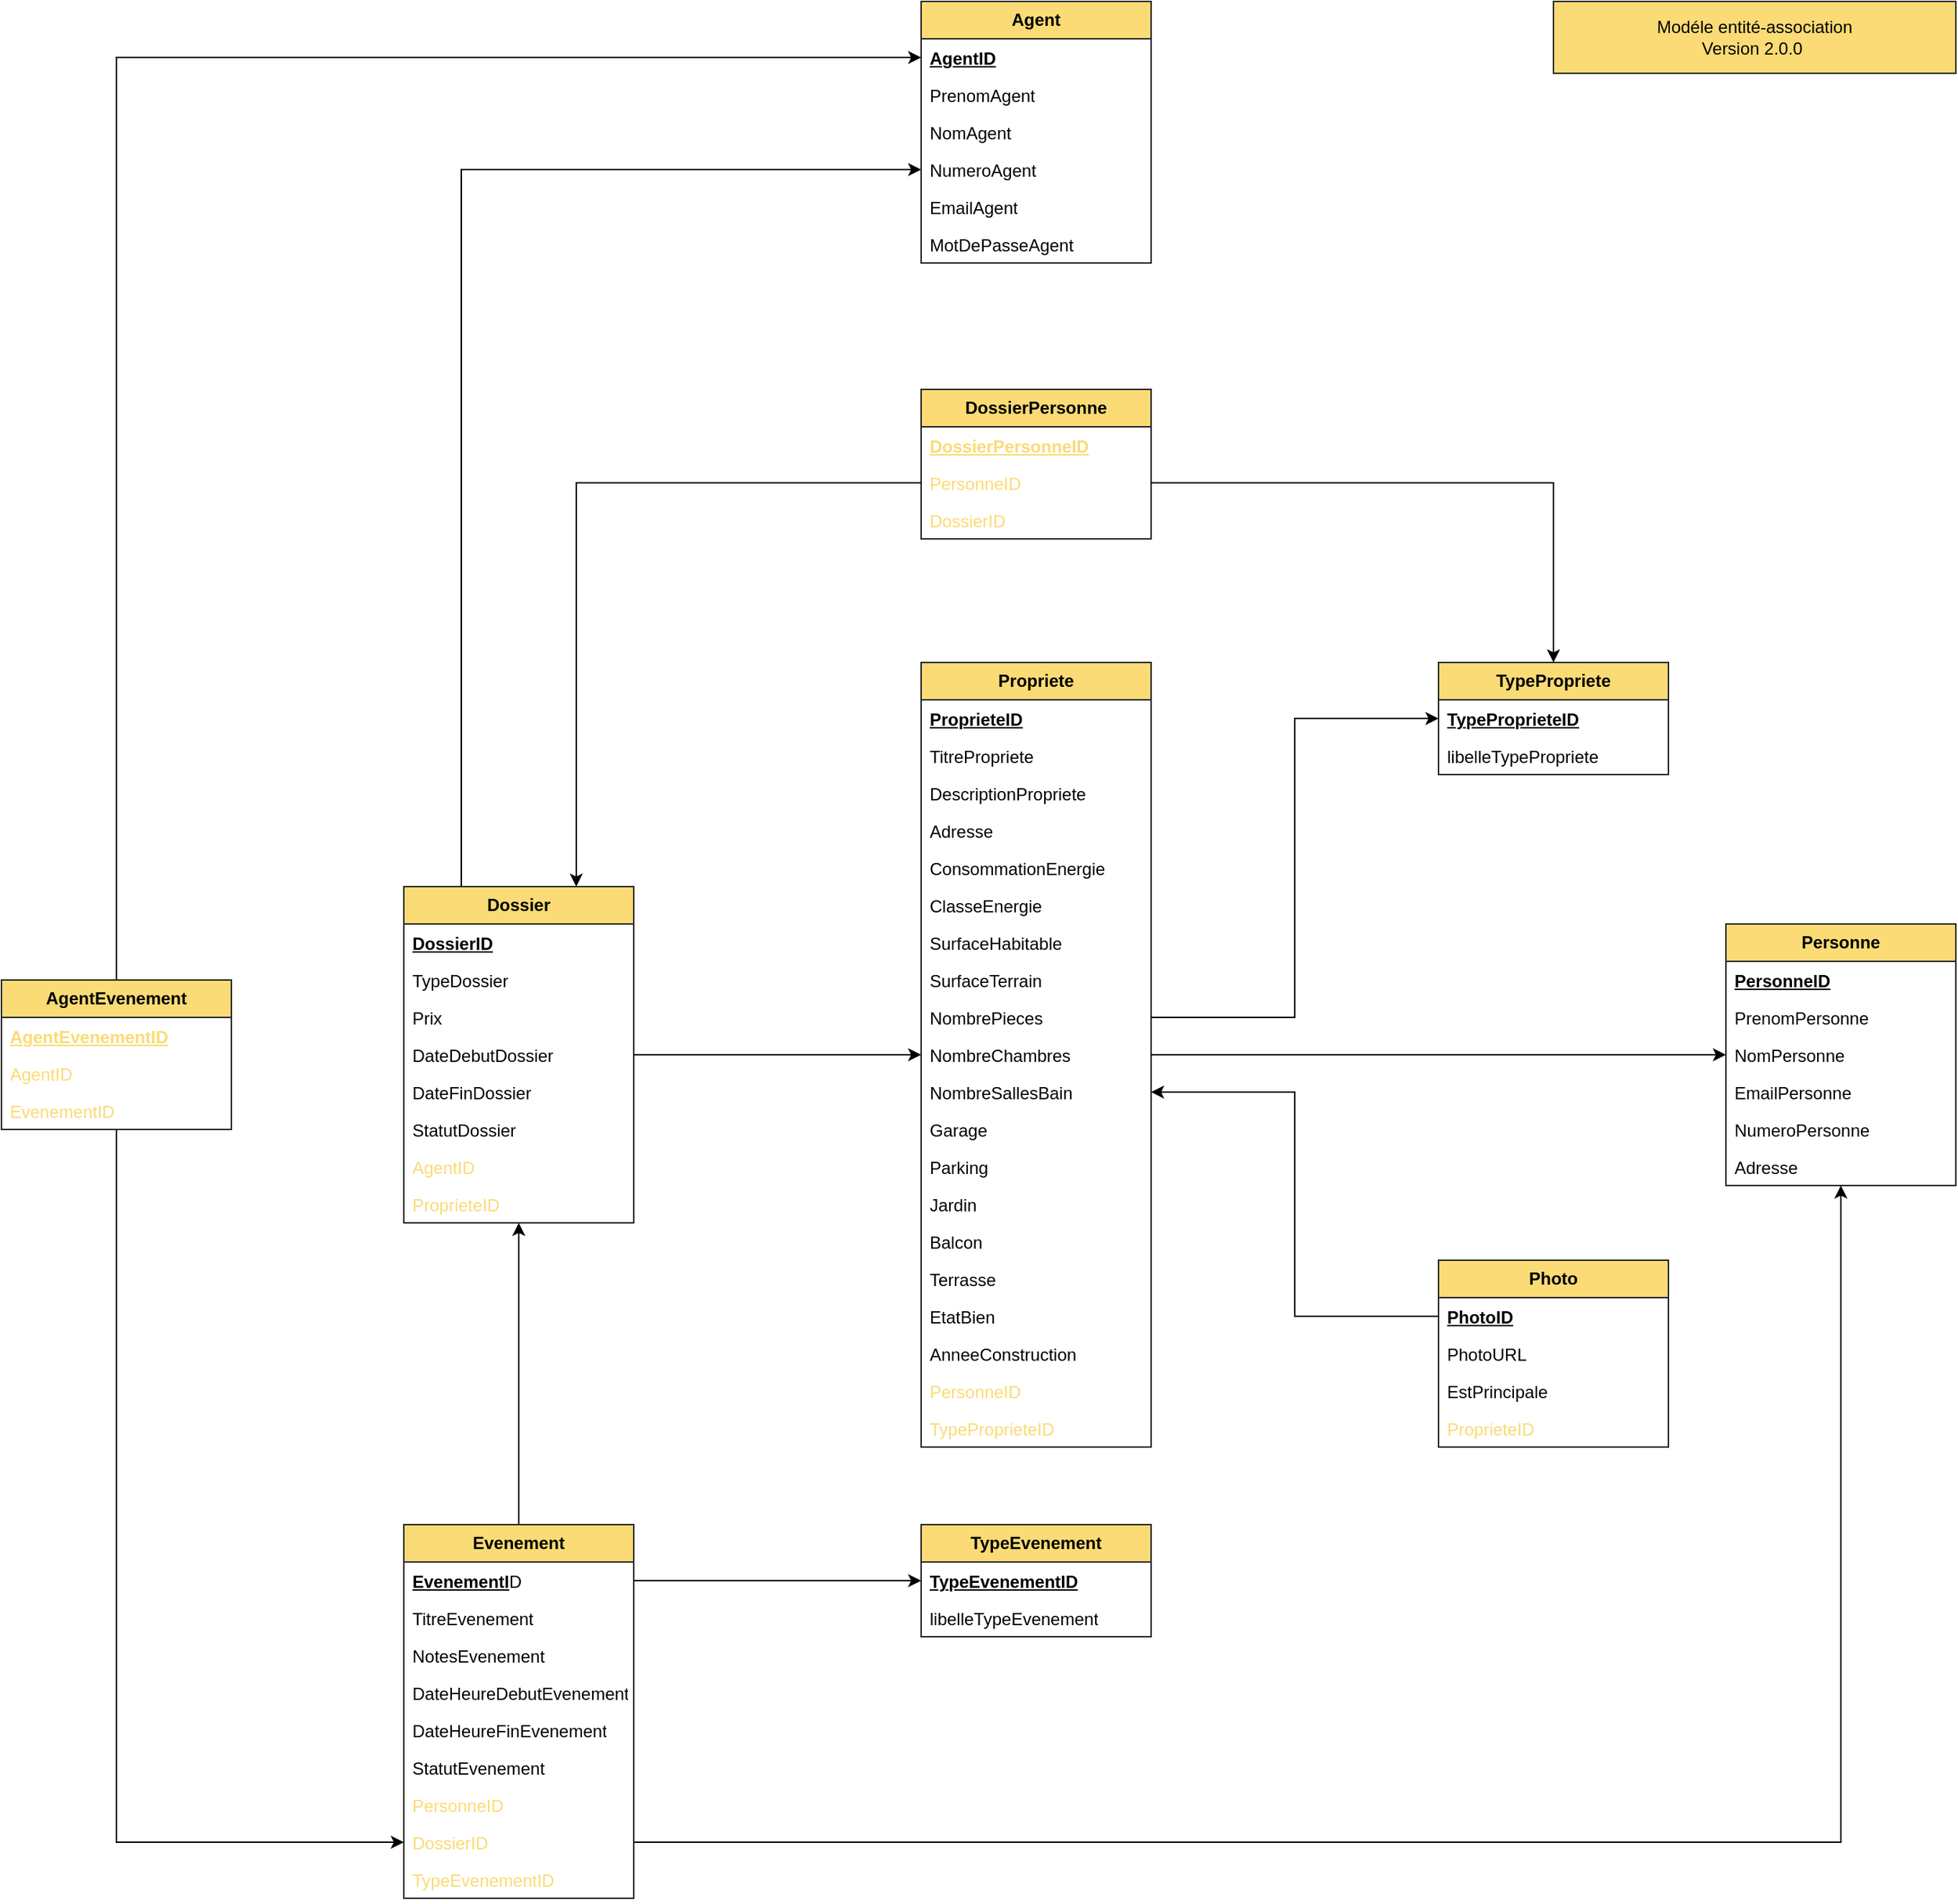 <mxfile version="28.2.8">
  <diagram name="Page-1" id="r_aBiDpRuZcN3SuQjWWF">
    <mxGraphModel dx="5704" dy="2195" grid="1" gridSize="10" guides="1" tooltips="1" connect="1" arrows="1" fold="1" page="1" pageScale="1" pageWidth="1654" pageHeight="1169" math="0" shadow="0">
      <root>
        <mxCell id="0" />
        <mxCell id="1" parent="0" />
        <mxCell id="YcBM6duPuS-zIyn06veA-122" value="Modéle entité-association&lt;div&gt;Version 2.0.0&amp;nbsp;&lt;/div&gt;" style="html=1;whiteSpace=wrap;fillColor=light-dark(#fadb75, #ededed);strokeColor=light-dark(#272629, #ededed);" parent="1" vertex="1">
          <mxGeometry x="1200" y="1240" width="280" height="50" as="geometry" />
        </mxCell>
        <mxCell id="d_u-ACmsa0czZYW_iE1Z-1" value="&lt;b&gt;Propriete&lt;/b&gt;" style="swimlane;fontStyle=0;childLayout=stackLayout;horizontal=1;startSize=26;fillColor=#FADB75;horizontalStack=0;resizeParent=1;resizeParentMax=0;resizeLast=0;collapsible=1;marginBottom=0;whiteSpace=wrap;html=1;strokeColor=#272629;" vertex="1" parent="1">
          <mxGeometry x="760" y="1700" width="160" height="546" as="geometry" />
        </mxCell>
        <mxCell id="d_u-ACmsa0czZYW_iE1Z-2" value="&lt;u&gt;&lt;b&gt;ProprieteID&lt;/b&gt;&lt;/u&gt;" style="text;strokeColor=none;fillColor=none;align=left;verticalAlign=top;spacingLeft=4;spacingRight=4;overflow=hidden;rotatable=0;points=[[0,0.5],[1,0.5]];portConstraint=eastwest;whiteSpace=wrap;html=1;" vertex="1" parent="d_u-ACmsa0czZYW_iE1Z-1">
          <mxGeometry y="26" width="160" height="26" as="geometry" />
        </mxCell>
        <mxCell id="d_u-ACmsa0czZYW_iE1Z-3" value="TitrePropriete" style="text;strokeColor=none;fillColor=none;align=left;verticalAlign=top;spacingLeft=4;spacingRight=4;overflow=hidden;rotatable=0;points=[[0,0.5],[1,0.5]];portConstraint=eastwest;whiteSpace=wrap;html=1;" vertex="1" parent="d_u-ACmsa0czZYW_iE1Z-1">
          <mxGeometry y="52" width="160" height="26" as="geometry" />
        </mxCell>
        <mxCell id="d_u-ACmsa0czZYW_iE1Z-4" value="DescriptionPropriete" style="text;strokeColor=none;fillColor=none;align=left;verticalAlign=top;spacingLeft=4;spacingRight=4;overflow=hidden;rotatable=0;points=[[0,0.5],[1,0.5]];portConstraint=eastwest;whiteSpace=wrap;html=1;" vertex="1" parent="d_u-ACmsa0czZYW_iE1Z-1">
          <mxGeometry y="78" width="160" height="26" as="geometry" />
        </mxCell>
        <mxCell id="d_u-ACmsa0czZYW_iE1Z-5" value="Adresse" style="text;strokeColor=none;fillColor=none;align=left;verticalAlign=top;spacingLeft=4;spacingRight=4;overflow=hidden;rotatable=0;points=[[0,0.5],[1,0.5]];portConstraint=eastwest;whiteSpace=wrap;html=1;" vertex="1" parent="d_u-ACmsa0czZYW_iE1Z-1">
          <mxGeometry y="104" width="160" height="26" as="geometry" />
        </mxCell>
        <mxCell id="d_u-ACmsa0czZYW_iE1Z-6" value="ConsommationEnergie" style="text;strokeColor=none;fillColor=none;align=left;verticalAlign=top;spacingLeft=4;spacingRight=4;overflow=hidden;rotatable=0;points=[[0,0.5],[1,0.5]];portConstraint=eastwest;whiteSpace=wrap;html=1;" vertex="1" parent="d_u-ACmsa0czZYW_iE1Z-1">
          <mxGeometry y="130" width="160" height="26" as="geometry" />
        </mxCell>
        <mxCell id="d_u-ACmsa0czZYW_iE1Z-7" value="ClasseEnergie" style="text;strokeColor=none;fillColor=none;align=left;verticalAlign=top;spacingLeft=4;spacingRight=4;overflow=hidden;rotatable=0;points=[[0,0.5],[1,0.5]];portConstraint=eastwest;whiteSpace=wrap;html=1;" vertex="1" parent="d_u-ACmsa0czZYW_iE1Z-1">
          <mxGeometry y="156" width="160" height="26" as="geometry" />
        </mxCell>
        <mxCell id="d_u-ACmsa0czZYW_iE1Z-8" value="SurfaceHabitable" style="text;strokeColor=none;fillColor=none;align=left;verticalAlign=top;spacingLeft=4;spacingRight=4;overflow=hidden;rotatable=0;points=[[0,0.5],[1,0.5]];portConstraint=eastwest;whiteSpace=wrap;html=1;" vertex="1" parent="d_u-ACmsa0czZYW_iE1Z-1">
          <mxGeometry y="182" width="160" height="26" as="geometry" />
        </mxCell>
        <mxCell id="d_u-ACmsa0czZYW_iE1Z-9" value="SurfaceTerrain" style="text;strokeColor=none;fillColor=none;align=left;verticalAlign=top;spacingLeft=4;spacingRight=4;overflow=hidden;rotatable=0;points=[[0,0.5],[1,0.5]];portConstraint=eastwest;whiteSpace=wrap;html=1;" vertex="1" parent="d_u-ACmsa0czZYW_iE1Z-1">
          <mxGeometry y="208" width="160" height="26" as="geometry" />
        </mxCell>
        <mxCell id="d_u-ACmsa0czZYW_iE1Z-10" value="NombrePieces" style="text;strokeColor=none;fillColor=none;align=left;verticalAlign=top;spacingLeft=4;spacingRight=4;overflow=hidden;rotatable=0;points=[[0,0.5],[1,0.5]];portConstraint=eastwest;whiteSpace=wrap;html=1;" vertex="1" parent="d_u-ACmsa0czZYW_iE1Z-1">
          <mxGeometry y="234" width="160" height="26" as="geometry" />
        </mxCell>
        <mxCell id="d_u-ACmsa0czZYW_iE1Z-11" value="NombreChambres" style="text;strokeColor=none;fillColor=none;align=left;verticalAlign=top;spacingLeft=4;spacingRight=4;overflow=hidden;rotatable=0;points=[[0,0.5],[1,0.5]];portConstraint=eastwest;whiteSpace=wrap;html=1;" vertex="1" parent="d_u-ACmsa0czZYW_iE1Z-1">
          <mxGeometry y="260" width="160" height="26" as="geometry" />
        </mxCell>
        <mxCell id="d_u-ACmsa0czZYW_iE1Z-12" value="NombreSallesBain" style="text;strokeColor=none;fillColor=none;align=left;verticalAlign=top;spacingLeft=4;spacingRight=4;overflow=hidden;rotatable=0;points=[[0,0.5],[1,0.5]];portConstraint=eastwest;whiteSpace=wrap;html=1;" vertex="1" parent="d_u-ACmsa0czZYW_iE1Z-1">
          <mxGeometry y="286" width="160" height="26" as="geometry" />
        </mxCell>
        <mxCell id="d_u-ACmsa0czZYW_iE1Z-13" value="Garage" style="text;strokeColor=none;fillColor=none;align=left;verticalAlign=top;spacingLeft=4;spacingRight=4;overflow=hidden;rotatable=0;points=[[0,0.5],[1,0.5]];portConstraint=eastwest;whiteSpace=wrap;html=1;" vertex="1" parent="d_u-ACmsa0czZYW_iE1Z-1">
          <mxGeometry y="312" width="160" height="26" as="geometry" />
        </mxCell>
        <mxCell id="d_u-ACmsa0czZYW_iE1Z-14" value="Parking" style="text;strokeColor=none;fillColor=none;align=left;verticalAlign=top;spacingLeft=4;spacingRight=4;overflow=hidden;rotatable=0;points=[[0,0.5],[1,0.5]];portConstraint=eastwest;whiteSpace=wrap;html=1;" vertex="1" parent="d_u-ACmsa0czZYW_iE1Z-1">
          <mxGeometry y="338" width="160" height="26" as="geometry" />
        </mxCell>
        <mxCell id="d_u-ACmsa0czZYW_iE1Z-15" value="Jardin" style="text;strokeColor=none;fillColor=none;align=left;verticalAlign=top;spacingLeft=4;spacingRight=4;overflow=hidden;rotatable=0;points=[[0,0.5],[1,0.5]];portConstraint=eastwest;whiteSpace=wrap;html=1;" vertex="1" parent="d_u-ACmsa0czZYW_iE1Z-1">
          <mxGeometry y="364" width="160" height="26" as="geometry" />
        </mxCell>
        <mxCell id="d_u-ACmsa0czZYW_iE1Z-16" value="Balcon" style="text;strokeColor=none;fillColor=none;align=left;verticalAlign=top;spacingLeft=4;spacingRight=4;overflow=hidden;rotatable=0;points=[[0,0.5],[1,0.5]];portConstraint=eastwest;whiteSpace=wrap;html=1;" vertex="1" parent="d_u-ACmsa0czZYW_iE1Z-1">
          <mxGeometry y="390" width="160" height="26" as="geometry" />
        </mxCell>
        <mxCell id="d_u-ACmsa0czZYW_iE1Z-17" value="Terrasse" style="text;strokeColor=none;fillColor=none;align=left;verticalAlign=top;spacingLeft=4;spacingRight=4;overflow=hidden;rotatable=0;points=[[0,0.5],[1,0.5]];portConstraint=eastwest;whiteSpace=wrap;html=1;" vertex="1" parent="d_u-ACmsa0czZYW_iE1Z-1">
          <mxGeometry y="416" width="160" height="26" as="geometry" />
        </mxCell>
        <mxCell id="d_u-ACmsa0czZYW_iE1Z-18" value="EtatBien" style="text;strokeColor=none;fillColor=none;align=left;verticalAlign=top;spacingLeft=4;spacingRight=4;overflow=hidden;rotatable=0;points=[[0,0.5],[1,0.5]];portConstraint=eastwest;whiteSpace=wrap;html=1;" vertex="1" parent="d_u-ACmsa0czZYW_iE1Z-1">
          <mxGeometry y="442" width="160" height="26" as="geometry" />
        </mxCell>
        <mxCell id="d_u-ACmsa0czZYW_iE1Z-19" value="AnneeConstruction" style="text;strokeColor=none;fillColor=none;align=left;verticalAlign=top;spacingLeft=4;spacingRight=4;overflow=hidden;rotatable=0;points=[[0,0.5],[1,0.5]];portConstraint=eastwest;whiteSpace=wrap;html=1;" vertex="1" parent="d_u-ACmsa0czZYW_iE1Z-1">
          <mxGeometry y="468" width="160" height="26" as="geometry" />
        </mxCell>
        <mxCell id="d_u-ACmsa0czZYW_iE1Z-20" value="&lt;font style=&quot;color: rgb(250, 219, 117);&quot;&gt;PersonneID&lt;/font&gt;" style="text;strokeColor=none;fillColor=none;align=left;verticalAlign=top;spacingLeft=4;spacingRight=4;overflow=hidden;rotatable=0;points=[[0,0.5],[1,0.5]];portConstraint=eastwest;whiteSpace=wrap;html=1;" vertex="1" parent="d_u-ACmsa0czZYW_iE1Z-1">
          <mxGeometry y="494" width="160" height="26" as="geometry" />
        </mxCell>
        <mxCell id="d_u-ACmsa0czZYW_iE1Z-22" value="&lt;font style=&quot;color: rgb(250, 219, 117);&quot;&gt;TypeProprieteID&lt;/font&gt;" style="text;strokeColor=none;fillColor=none;align=left;verticalAlign=top;spacingLeft=4;spacingRight=4;overflow=hidden;rotatable=0;points=[[0,0.5],[1,0.5]];portConstraint=eastwest;whiteSpace=wrap;html=1;" vertex="1" parent="d_u-ACmsa0czZYW_iE1Z-1">
          <mxGeometry y="520" width="160" height="26" as="geometry" />
        </mxCell>
        <mxCell id="d_u-ACmsa0czZYW_iE1Z-72" style="edgeStyle=orthogonalEdgeStyle;rounded=0;orthogonalLoop=1;jettySize=auto;html=1;entryX=0.5;entryY=0;entryDx=0;entryDy=0;startArrow=classic;startFill=1;endArrow=none;endFill=0;" edge="1" parent="1" source="d_u-ACmsa0czZYW_iE1Z-24" target="d_u-ACmsa0czZYW_iE1Z-60">
          <mxGeometry relative="1" as="geometry" />
        </mxCell>
        <mxCell id="d_u-ACmsa0czZYW_iE1Z-101" style="edgeStyle=orthogonalEdgeStyle;rounded=0;orthogonalLoop=1;jettySize=auto;html=1;exitX=0.25;exitY=0;exitDx=0;exitDy=0;entryX=0;entryY=0.5;entryDx=0;entryDy=0;" edge="1" parent="1" source="d_u-ACmsa0czZYW_iE1Z-24" target="d_u-ACmsa0czZYW_iE1Z-92">
          <mxGeometry relative="1" as="geometry" />
        </mxCell>
        <mxCell id="d_u-ACmsa0czZYW_iE1Z-24" value="&lt;b&gt;Dossier&lt;/b&gt;" style="swimlane;fontStyle=0;childLayout=stackLayout;horizontal=1;startSize=26;fillColor=#FADB75;horizontalStack=0;resizeParent=1;resizeParentMax=0;resizeLast=0;collapsible=1;marginBottom=0;whiteSpace=wrap;html=1;strokeColor=#272629;" vertex="1" parent="1">
          <mxGeometry x="400" y="1856" width="160" height="234" as="geometry" />
        </mxCell>
        <mxCell id="d_u-ACmsa0czZYW_iE1Z-25" value="&lt;b&gt;&lt;u&gt;DossierID&lt;/u&gt;&lt;/b&gt;" style="text;strokeColor=none;fillColor=none;align=left;verticalAlign=top;spacingLeft=4;spacingRight=4;overflow=hidden;rotatable=0;points=[[0,0.5],[1,0.5]];portConstraint=eastwest;whiteSpace=wrap;html=1;" vertex="1" parent="d_u-ACmsa0czZYW_iE1Z-24">
          <mxGeometry y="26" width="160" height="26" as="geometry" />
        </mxCell>
        <mxCell id="d_u-ACmsa0czZYW_iE1Z-26" value="TypeDossier" style="text;strokeColor=none;fillColor=none;align=left;verticalAlign=top;spacingLeft=4;spacingRight=4;overflow=hidden;rotatable=0;points=[[0,0.5],[1,0.5]];portConstraint=eastwest;whiteSpace=wrap;html=1;" vertex="1" parent="d_u-ACmsa0czZYW_iE1Z-24">
          <mxGeometry y="52" width="160" height="26" as="geometry" />
        </mxCell>
        <mxCell id="d_u-ACmsa0czZYW_iE1Z-27" value="Prix" style="text;strokeColor=none;fillColor=none;align=left;verticalAlign=top;spacingLeft=4;spacingRight=4;overflow=hidden;rotatable=0;points=[[0,0.5],[1,0.5]];portConstraint=eastwest;whiteSpace=wrap;html=1;" vertex="1" parent="d_u-ACmsa0czZYW_iE1Z-24">
          <mxGeometry y="78" width="160" height="26" as="geometry" />
        </mxCell>
        <mxCell id="d_u-ACmsa0czZYW_iE1Z-28" value="DateDebutDossier" style="text;strokeColor=none;fillColor=none;align=left;verticalAlign=top;spacingLeft=4;spacingRight=4;overflow=hidden;rotatable=0;points=[[0,0.5],[1,0.5]];portConstraint=eastwest;whiteSpace=wrap;html=1;" vertex="1" parent="d_u-ACmsa0czZYW_iE1Z-24">
          <mxGeometry y="104" width="160" height="26" as="geometry" />
        </mxCell>
        <mxCell id="d_u-ACmsa0czZYW_iE1Z-29" value="DateFinDossier" style="text;strokeColor=none;fillColor=none;align=left;verticalAlign=top;spacingLeft=4;spacingRight=4;overflow=hidden;rotatable=0;points=[[0,0.5],[1,0.5]];portConstraint=eastwest;whiteSpace=wrap;html=1;" vertex="1" parent="d_u-ACmsa0czZYW_iE1Z-24">
          <mxGeometry y="130" width="160" height="26" as="geometry" />
        </mxCell>
        <mxCell id="d_u-ACmsa0czZYW_iE1Z-30" value="StatutDossier" style="text;strokeColor=none;fillColor=none;align=left;verticalAlign=top;spacingLeft=4;spacingRight=4;overflow=hidden;rotatable=0;points=[[0,0.5],[1,0.5]];portConstraint=eastwest;whiteSpace=wrap;html=1;" vertex="1" parent="d_u-ACmsa0czZYW_iE1Z-24">
          <mxGeometry y="156" width="160" height="26" as="geometry" />
        </mxCell>
        <mxCell id="d_u-ACmsa0czZYW_iE1Z-31" value="&lt;font style=&quot;color: rgb(250, 219, 117);&quot;&gt;AgentID&lt;/font&gt;" style="text;strokeColor=none;fillColor=none;align=left;verticalAlign=top;spacingLeft=4;spacingRight=4;overflow=hidden;rotatable=0;points=[[0,0.5],[1,0.5]];portConstraint=eastwest;whiteSpace=wrap;html=1;" vertex="1" parent="d_u-ACmsa0czZYW_iE1Z-24">
          <mxGeometry y="182" width="160" height="26" as="geometry" />
        </mxCell>
        <mxCell id="d_u-ACmsa0czZYW_iE1Z-32" value="&lt;font style=&quot;color: rgb(250, 219, 117);&quot;&gt;ProprieteID&lt;/font&gt;" style="text;strokeColor=none;fillColor=none;align=left;verticalAlign=top;spacingLeft=4;spacingRight=4;overflow=hidden;rotatable=0;points=[[0,0.5],[1,0.5]];portConstraint=eastwest;whiteSpace=wrap;html=1;" vertex="1" parent="d_u-ACmsa0czZYW_iE1Z-24">
          <mxGeometry y="208" width="160" height="26" as="geometry" />
        </mxCell>
        <mxCell id="d_u-ACmsa0czZYW_iE1Z-33" style="edgeStyle=orthogonalEdgeStyle;rounded=0;orthogonalLoop=1;jettySize=auto;html=1;entryX=0;entryY=0.5;entryDx=0;entryDy=0;" edge="1" parent="1" source="d_u-ACmsa0czZYW_iE1Z-28" target="d_u-ACmsa0czZYW_iE1Z-1">
          <mxGeometry relative="1" as="geometry" />
        </mxCell>
        <mxCell id="d_u-ACmsa0czZYW_iE1Z-34" value="&lt;b&gt;Photo&lt;/b&gt;" style="swimlane;fontStyle=0;childLayout=stackLayout;horizontal=1;startSize=26;fillColor=#FADB75;horizontalStack=0;resizeParent=1;resizeParentMax=0;resizeLast=0;collapsible=1;marginBottom=0;whiteSpace=wrap;html=1;strokeColor=#272629;" vertex="1" parent="1">
          <mxGeometry x="1120" y="2116" width="160" height="130" as="geometry" />
        </mxCell>
        <mxCell id="d_u-ACmsa0czZYW_iE1Z-35" value="&lt;b&gt;&lt;u&gt;PhotoID&lt;/u&gt;&lt;/b&gt;" style="text;strokeColor=none;fillColor=none;align=left;verticalAlign=top;spacingLeft=4;spacingRight=4;overflow=hidden;rotatable=0;points=[[0,0.5],[1,0.5]];portConstraint=eastwest;whiteSpace=wrap;html=1;" vertex="1" parent="d_u-ACmsa0czZYW_iE1Z-34">
          <mxGeometry y="26" width="160" height="26" as="geometry" />
        </mxCell>
        <mxCell id="d_u-ACmsa0czZYW_iE1Z-36" value="PhotoURL" style="text;strokeColor=none;fillColor=none;align=left;verticalAlign=top;spacingLeft=4;spacingRight=4;overflow=hidden;rotatable=0;points=[[0,0.5],[1,0.5]];portConstraint=eastwest;whiteSpace=wrap;html=1;" vertex="1" parent="d_u-ACmsa0czZYW_iE1Z-34">
          <mxGeometry y="52" width="160" height="26" as="geometry" />
        </mxCell>
        <mxCell id="d_u-ACmsa0czZYW_iE1Z-37" value="EstPrincipale" style="text;strokeColor=none;fillColor=none;align=left;verticalAlign=top;spacingLeft=4;spacingRight=4;overflow=hidden;rotatable=0;points=[[0,0.5],[1,0.5]];portConstraint=eastwest;whiteSpace=wrap;html=1;" vertex="1" parent="d_u-ACmsa0czZYW_iE1Z-34">
          <mxGeometry y="78" width="160" height="26" as="geometry" />
        </mxCell>
        <mxCell id="d_u-ACmsa0czZYW_iE1Z-38" value="&lt;font style=&quot;color: rgb(250, 219, 117);&quot;&gt;ProprieteID&lt;/font&gt;" style="text;strokeColor=none;fillColor=none;align=left;verticalAlign=top;spacingLeft=4;spacingRight=4;overflow=hidden;rotatable=0;points=[[0,0.5],[1,0.5]];portConstraint=eastwest;whiteSpace=wrap;html=1;" vertex="1" parent="d_u-ACmsa0czZYW_iE1Z-34">
          <mxGeometry y="104" width="160" height="26" as="geometry" />
        </mxCell>
        <mxCell id="d_u-ACmsa0czZYW_iE1Z-39" value="&lt;b&gt;TypePropriete&lt;/b&gt;" style="swimlane;fontStyle=0;childLayout=stackLayout;horizontal=1;startSize=26;fillColor=#FADB75;horizontalStack=0;resizeParent=1;resizeParentMax=0;resizeLast=0;collapsible=1;marginBottom=0;whiteSpace=wrap;html=1;strokeColor=#272629;" vertex="1" parent="1">
          <mxGeometry x="1120" y="1700" width="160" height="78" as="geometry" />
        </mxCell>
        <mxCell id="d_u-ACmsa0czZYW_iE1Z-40" value="&lt;b&gt;&lt;u&gt;TypeProprieteID&lt;/u&gt;&lt;/b&gt;" style="text;strokeColor=none;fillColor=none;align=left;verticalAlign=top;spacingLeft=4;spacingRight=4;overflow=hidden;rotatable=0;points=[[0,0.5],[1,0.5]];portConstraint=eastwest;whiteSpace=wrap;html=1;" vertex="1" parent="d_u-ACmsa0czZYW_iE1Z-39">
          <mxGeometry y="26" width="160" height="26" as="geometry" />
        </mxCell>
        <mxCell id="d_u-ACmsa0czZYW_iE1Z-41" value="libelleTypePropriete" style="text;strokeColor=none;fillColor=none;align=left;verticalAlign=top;spacingLeft=4;spacingRight=4;overflow=hidden;rotatable=0;points=[[0,0.5],[1,0.5]];portConstraint=eastwest;whiteSpace=wrap;html=1;" vertex="1" parent="d_u-ACmsa0czZYW_iE1Z-39">
          <mxGeometry y="52" width="160" height="26" as="geometry" />
        </mxCell>
        <mxCell id="d_u-ACmsa0czZYW_iE1Z-42" style="edgeStyle=orthogonalEdgeStyle;rounded=0;orthogonalLoop=1;jettySize=auto;html=1;entryX=0;entryY=0.5;entryDx=0;entryDy=0;" edge="1" parent="1" source="d_u-ACmsa0czZYW_iE1Z-10" target="d_u-ACmsa0czZYW_iE1Z-40">
          <mxGeometry relative="1" as="geometry" />
        </mxCell>
        <mxCell id="d_u-ACmsa0czZYW_iE1Z-44" style="edgeStyle=orthogonalEdgeStyle;rounded=0;orthogonalLoop=1;jettySize=auto;html=1;exitX=0;exitY=0.5;exitDx=0;exitDy=0;entryX=1;entryY=0.5;entryDx=0;entryDy=0;" edge="1" parent="1" source="d_u-ACmsa0czZYW_iE1Z-35" target="d_u-ACmsa0czZYW_iE1Z-12">
          <mxGeometry relative="1" as="geometry" />
        </mxCell>
        <mxCell id="d_u-ACmsa0czZYW_iE1Z-78" style="edgeStyle=orthogonalEdgeStyle;rounded=0;orthogonalLoop=1;jettySize=auto;html=1;entryX=1;entryY=0.5;entryDx=0;entryDy=0;startArrow=classic;startFill=1;endArrow=none;endFill=0;" edge="1" parent="1" source="d_u-ACmsa0czZYW_iE1Z-45" target="d_u-ACmsa0czZYW_iE1Z-68">
          <mxGeometry relative="1" as="geometry" />
        </mxCell>
        <mxCell id="d_u-ACmsa0czZYW_iE1Z-45" value="&lt;b&gt;Personne&lt;/b&gt;" style="swimlane;fontStyle=0;childLayout=stackLayout;horizontal=1;startSize=26;fillColor=#FADB75;horizontalStack=0;resizeParent=1;resizeParentMax=0;resizeLast=0;collapsible=1;marginBottom=0;whiteSpace=wrap;html=1;strokeColor=#272629;" vertex="1" parent="1">
          <mxGeometry x="1320" y="1882" width="160" height="182" as="geometry" />
        </mxCell>
        <mxCell id="d_u-ACmsa0czZYW_iE1Z-46" value="&lt;b&gt;&lt;u&gt;PersonneID&lt;/u&gt;&lt;/b&gt;" style="text;strokeColor=none;fillColor=none;align=left;verticalAlign=top;spacingLeft=4;spacingRight=4;overflow=hidden;rotatable=0;points=[[0,0.5],[1,0.5]];portConstraint=eastwest;whiteSpace=wrap;html=1;" vertex="1" parent="d_u-ACmsa0czZYW_iE1Z-45">
          <mxGeometry y="26" width="160" height="26" as="geometry" />
        </mxCell>
        <mxCell id="d_u-ACmsa0czZYW_iE1Z-47" value="PrenomPersonne" style="text;strokeColor=none;fillColor=none;align=left;verticalAlign=top;spacingLeft=4;spacingRight=4;overflow=hidden;rotatable=0;points=[[0,0.5],[1,0.5]];portConstraint=eastwest;whiteSpace=wrap;html=1;" vertex="1" parent="d_u-ACmsa0czZYW_iE1Z-45">
          <mxGeometry y="52" width="160" height="26" as="geometry" />
        </mxCell>
        <mxCell id="d_u-ACmsa0czZYW_iE1Z-48" value="NomPersonne" style="text;strokeColor=none;fillColor=none;align=left;verticalAlign=top;spacingLeft=4;spacingRight=4;overflow=hidden;rotatable=0;points=[[0,0.5],[1,0.5]];portConstraint=eastwest;whiteSpace=wrap;html=1;" vertex="1" parent="d_u-ACmsa0czZYW_iE1Z-45">
          <mxGeometry y="78" width="160" height="26" as="geometry" />
        </mxCell>
        <mxCell id="d_u-ACmsa0czZYW_iE1Z-49" value="EmailPersonne" style="text;strokeColor=none;fillColor=none;align=left;verticalAlign=top;spacingLeft=4;spacingRight=4;overflow=hidden;rotatable=0;points=[[0,0.5],[1,0.5]];portConstraint=eastwest;whiteSpace=wrap;html=1;" vertex="1" parent="d_u-ACmsa0czZYW_iE1Z-45">
          <mxGeometry y="104" width="160" height="26" as="geometry" />
        </mxCell>
        <mxCell id="d_u-ACmsa0czZYW_iE1Z-50" value="NumeroPersonne" style="text;strokeColor=none;fillColor=none;align=left;verticalAlign=top;spacingLeft=4;spacingRight=4;overflow=hidden;rotatable=0;points=[[0,0.5],[1,0.5]];portConstraint=eastwest;whiteSpace=wrap;html=1;" vertex="1" parent="d_u-ACmsa0czZYW_iE1Z-45">
          <mxGeometry y="130" width="160" height="26" as="geometry" />
        </mxCell>
        <mxCell id="d_u-ACmsa0czZYW_iE1Z-51" value="Adresse" style="text;strokeColor=none;fillColor=none;align=left;verticalAlign=top;spacingLeft=4;spacingRight=4;overflow=hidden;rotatable=0;points=[[0,0.5],[1,0.5]];portConstraint=eastwest;whiteSpace=wrap;html=1;" vertex="1" parent="d_u-ACmsa0czZYW_iE1Z-45">
          <mxGeometry y="156" width="160" height="26" as="geometry" />
        </mxCell>
        <mxCell id="d_u-ACmsa0czZYW_iE1Z-52" style="edgeStyle=orthogonalEdgeStyle;rounded=0;orthogonalLoop=1;jettySize=auto;html=1;entryX=0;entryY=0.5;entryDx=0;entryDy=0;" edge="1" parent="1" source="d_u-ACmsa0czZYW_iE1Z-11" target="d_u-ACmsa0czZYW_iE1Z-45">
          <mxGeometry relative="1" as="geometry" />
        </mxCell>
        <mxCell id="d_u-ACmsa0czZYW_iE1Z-60" value="&lt;b&gt;Evenement&lt;/b&gt;" style="swimlane;fontStyle=0;childLayout=stackLayout;horizontal=1;startSize=26;fillColor=#FADB75;horizontalStack=0;resizeParent=1;resizeParentMax=0;resizeLast=0;collapsible=1;marginBottom=0;whiteSpace=wrap;html=1;strokeColor=#272629;" vertex="1" parent="1">
          <mxGeometry x="400" y="2300" width="160" height="260" as="geometry" />
        </mxCell>
        <mxCell id="d_u-ACmsa0czZYW_iE1Z-61" value="&lt;b&gt;&lt;u&gt;EvenementI&lt;/u&gt;&lt;/b&gt;D" style="text;strokeColor=none;fillColor=none;align=left;verticalAlign=top;spacingLeft=4;spacingRight=4;overflow=hidden;rotatable=0;points=[[0,0.5],[1,0.5]];portConstraint=eastwest;whiteSpace=wrap;html=1;" vertex="1" parent="d_u-ACmsa0czZYW_iE1Z-60">
          <mxGeometry y="26" width="160" height="26" as="geometry" />
        </mxCell>
        <mxCell id="d_u-ACmsa0czZYW_iE1Z-62" value="TitreEvenement" style="text;strokeColor=none;fillColor=none;align=left;verticalAlign=top;spacingLeft=4;spacingRight=4;overflow=hidden;rotatable=0;points=[[0,0.5],[1,0.5]];portConstraint=eastwest;whiteSpace=wrap;html=1;" vertex="1" parent="d_u-ACmsa0czZYW_iE1Z-60">
          <mxGeometry y="52" width="160" height="26" as="geometry" />
        </mxCell>
        <mxCell id="d_u-ACmsa0czZYW_iE1Z-63" value="NotesEvenement" style="text;strokeColor=none;fillColor=none;align=left;verticalAlign=top;spacingLeft=4;spacingRight=4;overflow=hidden;rotatable=0;points=[[0,0.5],[1,0.5]];portConstraint=eastwest;whiteSpace=wrap;html=1;" vertex="1" parent="d_u-ACmsa0czZYW_iE1Z-60">
          <mxGeometry y="78" width="160" height="26" as="geometry" />
        </mxCell>
        <mxCell id="d_u-ACmsa0czZYW_iE1Z-64" value="DateHeureDebutEvenement" style="text;strokeColor=none;fillColor=none;align=left;verticalAlign=top;spacingLeft=4;spacingRight=4;overflow=hidden;rotatable=0;points=[[0,0.5],[1,0.5]];portConstraint=eastwest;whiteSpace=wrap;html=1;" vertex="1" parent="d_u-ACmsa0czZYW_iE1Z-60">
          <mxGeometry y="104" width="160" height="26" as="geometry" />
        </mxCell>
        <mxCell id="d_u-ACmsa0czZYW_iE1Z-65" value="DateHeureFinEvenement" style="text;strokeColor=none;fillColor=none;align=left;verticalAlign=top;spacingLeft=4;spacingRight=4;overflow=hidden;rotatable=0;points=[[0,0.5],[1,0.5]];portConstraint=eastwest;whiteSpace=wrap;html=1;" vertex="1" parent="d_u-ACmsa0czZYW_iE1Z-60">
          <mxGeometry y="130" width="160" height="26" as="geometry" />
        </mxCell>
        <mxCell id="d_u-ACmsa0czZYW_iE1Z-66" value="StatutEvenement" style="text;strokeColor=none;fillColor=none;align=left;verticalAlign=top;spacingLeft=4;spacingRight=4;overflow=hidden;rotatable=0;points=[[0,0.5],[1,0.5]];portConstraint=eastwest;whiteSpace=wrap;html=1;" vertex="1" parent="d_u-ACmsa0czZYW_iE1Z-60">
          <mxGeometry y="156" width="160" height="26" as="geometry" />
        </mxCell>
        <mxCell id="d_u-ACmsa0czZYW_iE1Z-67" value="&lt;font style=&quot;color: rgb(250, 219, 117);&quot;&gt;PersonneID&lt;/font&gt;" style="text;strokeColor=none;fillColor=none;align=left;verticalAlign=top;spacingLeft=4;spacingRight=4;overflow=hidden;rotatable=0;points=[[0,0.5],[1,0.5]];portConstraint=eastwest;whiteSpace=wrap;html=1;" vertex="1" parent="d_u-ACmsa0czZYW_iE1Z-60">
          <mxGeometry y="182" width="160" height="26" as="geometry" />
        </mxCell>
        <mxCell id="d_u-ACmsa0czZYW_iE1Z-68" value="&lt;font style=&quot;color: rgb(250, 219, 117);&quot;&gt;DossierID&lt;/font&gt;" style="text;strokeColor=none;fillColor=none;align=left;verticalAlign=top;spacingLeft=4;spacingRight=4;overflow=hidden;rotatable=0;points=[[0,0.5],[1,0.5]];portConstraint=eastwest;whiteSpace=wrap;html=1;" vertex="1" parent="d_u-ACmsa0czZYW_iE1Z-60">
          <mxGeometry y="208" width="160" height="26" as="geometry" />
        </mxCell>
        <mxCell id="d_u-ACmsa0czZYW_iE1Z-69" value="&lt;font style=&quot;color: rgb(250, 219, 117);&quot;&gt;TypeEvenementID&lt;/font&gt;" style="text;strokeColor=none;fillColor=none;align=left;verticalAlign=top;spacingLeft=4;spacingRight=4;overflow=hidden;rotatable=0;points=[[0,0.5],[1,0.5]];portConstraint=eastwest;whiteSpace=wrap;html=1;" vertex="1" parent="d_u-ACmsa0czZYW_iE1Z-60">
          <mxGeometry y="234" width="160" height="26" as="geometry" />
        </mxCell>
        <mxCell id="d_u-ACmsa0czZYW_iE1Z-73" value="&lt;b&gt;TypeEvenement&lt;/b&gt;" style="swimlane;fontStyle=0;childLayout=stackLayout;horizontal=1;startSize=26;fillColor=#FADB75;horizontalStack=0;resizeParent=1;resizeParentMax=0;resizeLast=0;collapsible=1;marginBottom=0;whiteSpace=wrap;html=1;strokeColor=#272629;" vertex="1" parent="1">
          <mxGeometry x="760" y="2300" width="160" height="78" as="geometry" />
        </mxCell>
        <mxCell id="d_u-ACmsa0czZYW_iE1Z-74" value="&lt;b&gt;&lt;u&gt;TypeEvenementID&lt;/u&gt;&lt;/b&gt;" style="text;strokeColor=none;fillColor=none;align=left;verticalAlign=top;spacingLeft=4;spacingRight=4;overflow=hidden;rotatable=0;points=[[0,0.5],[1,0.5]];portConstraint=eastwest;whiteSpace=wrap;html=1;" vertex="1" parent="d_u-ACmsa0czZYW_iE1Z-73">
          <mxGeometry y="26" width="160" height="26" as="geometry" />
        </mxCell>
        <mxCell id="d_u-ACmsa0czZYW_iE1Z-75" value="libelleTypeEvenement" style="text;strokeColor=none;fillColor=none;align=left;verticalAlign=top;spacingLeft=4;spacingRight=4;overflow=hidden;rotatable=0;points=[[0,0.5],[1,0.5]];portConstraint=eastwest;whiteSpace=wrap;html=1;" vertex="1" parent="d_u-ACmsa0czZYW_iE1Z-73">
          <mxGeometry y="52" width="160" height="26" as="geometry" />
        </mxCell>
        <mxCell id="d_u-ACmsa0czZYW_iE1Z-76" style="edgeStyle=orthogonalEdgeStyle;rounded=0;orthogonalLoop=1;jettySize=auto;html=1;entryX=0;entryY=0.5;entryDx=0;entryDy=0;" edge="1" parent="1" source="d_u-ACmsa0czZYW_iE1Z-61" target="d_u-ACmsa0czZYW_iE1Z-73">
          <mxGeometry relative="1" as="geometry" />
        </mxCell>
        <mxCell id="d_u-ACmsa0czZYW_iE1Z-79" value="&lt;b&gt;DossierPersonne&lt;/b&gt;" style="swimlane;fontStyle=0;childLayout=stackLayout;horizontal=1;startSize=26;fillColor=#FADB75;horizontalStack=0;resizeParent=1;resizeParentMax=0;resizeLast=0;collapsible=1;marginBottom=0;whiteSpace=wrap;html=1;strokeColor=#272629;" vertex="1" parent="1">
          <mxGeometry x="760" y="1510" width="160" height="104" as="geometry" />
        </mxCell>
        <mxCell id="d_u-ACmsa0czZYW_iE1Z-85" value="&lt;font style=&quot;color: rgb(250, 219, 117);&quot;&gt;&lt;u&gt;&lt;b&gt;DossierPersonneID&lt;/b&gt;&lt;/u&gt;&lt;/font&gt;" style="text;strokeColor=none;fillColor=none;align=left;verticalAlign=top;spacingLeft=4;spacingRight=4;overflow=hidden;rotatable=0;points=[[0,0.5],[1,0.5]];portConstraint=eastwest;whiteSpace=wrap;html=1;" vertex="1" parent="d_u-ACmsa0czZYW_iE1Z-79">
          <mxGeometry y="26" width="160" height="26" as="geometry" />
        </mxCell>
        <mxCell id="d_u-ACmsa0czZYW_iE1Z-83" value="&lt;font style=&quot;color: rgb(250, 219, 117);&quot;&gt;PersonneID&lt;/font&gt;" style="text;strokeColor=none;fillColor=none;align=left;verticalAlign=top;spacingLeft=4;spacingRight=4;overflow=hidden;rotatable=0;points=[[0,0.5],[1,0.5]];portConstraint=eastwest;whiteSpace=wrap;html=1;" vertex="1" parent="d_u-ACmsa0czZYW_iE1Z-79">
          <mxGeometry y="52" width="160" height="26" as="geometry" />
        </mxCell>
        <mxCell id="d_u-ACmsa0czZYW_iE1Z-84" value="&lt;font style=&quot;color: rgb(250, 219, 117);&quot;&gt;DossierID&lt;/font&gt;" style="text;strokeColor=none;fillColor=none;align=left;verticalAlign=top;spacingLeft=4;spacingRight=4;overflow=hidden;rotatable=0;points=[[0,0.5],[1,0.5]];portConstraint=eastwest;whiteSpace=wrap;html=1;" vertex="1" parent="d_u-ACmsa0czZYW_iE1Z-79">
          <mxGeometry y="78" width="160" height="26" as="geometry" />
        </mxCell>
        <mxCell id="d_u-ACmsa0czZYW_iE1Z-86" style="edgeStyle=orthogonalEdgeStyle;rounded=0;orthogonalLoop=1;jettySize=auto;html=1;exitX=0;exitY=0.5;exitDx=0;exitDy=0;entryX=0.75;entryY=0;entryDx=0;entryDy=0;" edge="1" parent="1" source="d_u-ACmsa0czZYW_iE1Z-83" target="d_u-ACmsa0czZYW_iE1Z-24">
          <mxGeometry relative="1" as="geometry" />
        </mxCell>
        <mxCell id="d_u-ACmsa0czZYW_iE1Z-87" style="edgeStyle=orthogonalEdgeStyle;rounded=0;orthogonalLoop=1;jettySize=auto;html=1;entryX=0.5;entryY=0;entryDx=0;entryDy=0;" edge="1" parent="1" source="d_u-ACmsa0czZYW_iE1Z-83" target="d_u-ACmsa0czZYW_iE1Z-39">
          <mxGeometry relative="1" as="geometry" />
        </mxCell>
        <mxCell id="d_u-ACmsa0czZYW_iE1Z-88" value="&lt;b&gt;Agent&lt;/b&gt;" style="swimlane;fontStyle=0;childLayout=stackLayout;horizontal=1;startSize=26;fillColor=#FADB75;horizontalStack=0;resizeParent=1;resizeParentMax=0;resizeLast=0;collapsible=1;marginBottom=0;whiteSpace=wrap;html=1;strokeColor=#272629;" vertex="1" parent="1">
          <mxGeometry x="760" y="1240" width="160" height="182" as="geometry" />
        </mxCell>
        <mxCell id="d_u-ACmsa0czZYW_iE1Z-89" value="&lt;b&gt;&lt;u&gt;AgentID&lt;/u&gt;&lt;/b&gt;" style="text;strokeColor=none;fillColor=none;align=left;verticalAlign=top;spacingLeft=4;spacingRight=4;overflow=hidden;rotatable=0;points=[[0,0.5],[1,0.5]];portConstraint=eastwest;whiteSpace=wrap;html=1;" vertex="1" parent="d_u-ACmsa0czZYW_iE1Z-88">
          <mxGeometry y="26" width="160" height="26" as="geometry" />
        </mxCell>
        <mxCell id="d_u-ACmsa0czZYW_iE1Z-90" value="PrenomAgent" style="text;strokeColor=none;fillColor=none;align=left;verticalAlign=top;spacingLeft=4;spacingRight=4;overflow=hidden;rotatable=0;points=[[0,0.5],[1,0.5]];portConstraint=eastwest;whiteSpace=wrap;html=1;" vertex="1" parent="d_u-ACmsa0czZYW_iE1Z-88">
          <mxGeometry y="52" width="160" height="26" as="geometry" />
        </mxCell>
        <mxCell id="d_u-ACmsa0czZYW_iE1Z-91" value="NomAgent" style="text;strokeColor=none;fillColor=none;align=left;verticalAlign=top;spacingLeft=4;spacingRight=4;overflow=hidden;rotatable=0;points=[[0,0.5],[1,0.5]];portConstraint=eastwest;whiteSpace=wrap;html=1;" vertex="1" parent="d_u-ACmsa0czZYW_iE1Z-88">
          <mxGeometry y="78" width="160" height="26" as="geometry" />
        </mxCell>
        <mxCell id="d_u-ACmsa0czZYW_iE1Z-92" value="NumeroAgent" style="text;strokeColor=none;fillColor=none;align=left;verticalAlign=top;spacingLeft=4;spacingRight=4;overflow=hidden;rotatable=0;points=[[0,0.5],[1,0.5]];portConstraint=eastwest;whiteSpace=wrap;html=1;" vertex="1" parent="d_u-ACmsa0czZYW_iE1Z-88">
          <mxGeometry y="104" width="160" height="26" as="geometry" />
        </mxCell>
        <mxCell id="d_u-ACmsa0czZYW_iE1Z-93" value="EmailAgent" style="text;strokeColor=none;fillColor=none;align=left;verticalAlign=top;spacingLeft=4;spacingRight=4;overflow=hidden;rotatable=0;points=[[0,0.5],[1,0.5]];portConstraint=eastwest;whiteSpace=wrap;html=1;" vertex="1" parent="d_u-ACmsa0czZYW_iE1Z-88">
          <mxGeometry y="130" width="160" height="26" as="geometry" />
        </mxCell>
        <mxCell id="d_u-ACmsa0czZYW_iE1Z-94" value="MotDePasseAgent" style="text;strokeColor=none;fillColor=none;align=left;verticalAlign=top;spacingLeft=4;spacingRight=4;overflow=hidden;rotatable=0;points=[[0,0.5],[1,0.5]];portConstraint=eastwest;whiteSpace=wrap;html=1;" vertex="1" parent="d_u-ACmsa0czZYW_iE1Z-88">
          <mxGeometry y="156" width="160" height="26" as="geometry" />
        </mxCell>
        <mxCell id="d_u-ACmsa0czZYW_iE1Z-99" style="edgeStyle=orthogonalEdgeStyle;rounded=0;orthogonalLoop=1;jettySize=auto;html=1;entryX=0;entryY=0.5;entryDx=0;entryDy=0;" edge="1" parent="1" source="d_u-ACmsa0czZYW_iE1Z-95" target="d_u-ACmsa0czZYW_iE1Z-68">
          <mxGeometry relative="1" as="geometry" />
        </mxCell>
        <mxCell id="d_u-ACmsa0czZYW_iE1Z-100" style="edgeStyle=orthogonalEdgeStyle;rounded=0;orthogonalLoop=1;jettySize=auto;html=1;entryX=0;entryY=0.5;entryDx=0;entryDy=0;" edge="1" parent="1" source="d_u-ACmsa0czZYW_iE1Z-95" target="d_u-ACmsa0czZYW_iE1Z-89">
          <mxGeometry relative="1" as="geometry" />
        </mxCell>
        <mxCell id="d_u-ACmsa0czZYW_iE1Z-95" value="&lt;b&gt;AgentEvenement&lt;/b&gt;" style="swimlane;fontStyle=0;childLayout=stackLayout;horizontal=1;startSize=26;fillColor=#FADB75;horizontalStack=0;resizeParent=1;resizeParentMax=0;resizeLast=0;collapsible=1;marginBottom=0;whiteSpace=wrap;html=1;strokeColor=#272629;" vertex="1" parent="1">
          <mxGeometry x="120" y="1921" width="160" height="104" as="geometry" />
        </mxCell>
        <mxCell id="d_u-ACmsa0czZYW_iE1Z-96" value="&lt;font style=&quot;color: rgb(250, 219, 117);&quot;&gt;&lt;u&gt;&lt;b&gt;AgentEvenementID&lt;/b&gt;&lt;/u&gt;&lt;/font&gt;" style="text;strokeColor=none;fillColor=none;align=left;verticalAlign=top;spacingLeft=4;spacingRight=4;overflow=hidden;rotatable=0;points=[[0,0.5],[1,0.5]];portConstraint=eastwest;whiteSpace=wrap;html=1;" vertex="1" parent="d_u-ACmsa0czZYW_iE1Z-95">
          <mxGeometry y="26" width="160" height="26" as="geometry" />
        </mxCell>
        <mxCell id="d_u-ACmsa0czZYW_iE1Z-97" value="&lt;font style=&quot;color: rgb(250, 219, 117);&quot;&gt;AgentID&lt;/font&gt;" style="text;strokeColor=none;fillColor=none;align=left;verticalAlign=top;spacingLeft=4;spacingRight=4;overflow=hidden;rotatable=0;points=[[0,0.5],[1,0.5]];portConstraint=eastwest;whiteSpace=wrap;html=1;" vertex="1" parent="d_u-ACmsa0czZYW_iE1Z-95">
          <mxGeometry y="52" width="160" height="26" as="geometry" />
        </mxCell>
        <mxCell id="d_u-ACmsa0czZYW_iE1Z-98" value="&lt;font style=&quot;color: rgb(250, 219, 117);&quot;&gt;EvenementID&lt;/font&gt;" style="text;strokeColor=none;fillColor=none;align=left;verticalAlign=top;spacingLeft=4;spacingRight=4;overflow=hidden;rotatable=0;points=[[0,0.5],[1,0.5]];portConstraint=eastwest;whiteSpace=wrap;html=1;" vertex="1" parent="d_u-ACmsa0czZYW_iE1Z-95">
          <mxGeometry y="78" width="160" height="26" as="geometry" />
        </mxCell>
      </root>
    </mxGraphModel>
  </diagram>
</mxfile>
